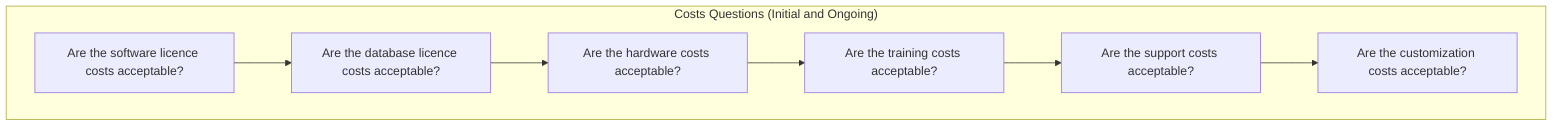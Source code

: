 graph TB;

subgraph "Costs Questions (Initial and Ongoing)"
Cost1[Are the software licence costs acceptable?]
Cost2[Are the database licence costs acceptable?]
Cost3[Are the hardware costs acceptable?]
Cost4[Are the training costs acceptable?]
Cost5[Are the support costs acceptable?]
CostL[Are the customization costs acceptable?]
end
Cost1 --> Cost2 --> Cost3 --> Cost4 --> Cost5 --> CostL